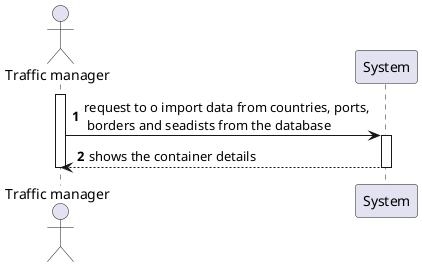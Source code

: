 @startuml
'https://plantuml.com/sequence-diagram

autonumber

actor "Traffic manager" as TM
participant "System" as S
activate TM

TM -> S: request to o import data from countries, ports,\n borders and seadists from the database
activate S
TM <-- S: shows the container details
deactivate S
deactivate TM
@enduml